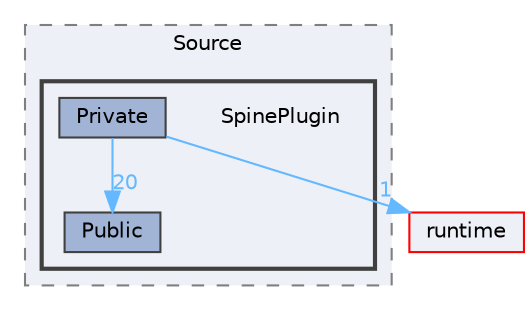 digraph "external/spine-runtimes/spine-ue/Plugins/SpinePlugin/Source/SpinePlugin"
{
 // LATEX_PDF_SIZE
  bgcolor="transparent";
  edge [fontname=Helvetica,fontsize=10,labelfontname=Helvetica,labelfontsize=10];
  node [fontname=Helvetica,fontsize=10,shape=box,height=0.2,width=0.4];
  compound=true
  subgraph clusterdir_071fab79c4a5c5cea6b7ab6b1c9498ea {
    graph [ bgcolor="#edf0f7", pencolor="grey50", label="Source", fontname=Helvetica,fontsize=10 style="filled,dashed", URL="dir_071fab79c4a5c5cea6b7ab6b1c9498ea.html",tooltip=""]
  subgraph clusterdir_f3d1b67f464386ac6e408a8c61abd82e {
    graph [ bgcolor="#edf0f7", pencolor="grey25", label="", fontname=Helvetica,fontsize=10 style="filled,bold", URL="dir_f3d1b67f464386ac6e408a8c61abd82e.html",tooltip=""]
    dir_f3d1b67f464386ac6e408a8c61abd82e [shape=plaintext, label="SpinePlugin"];
  dir_50122860599cc9709492cada60b21f8e [label="Private", fillcolor="#a2b4d6", color="grey25", style="filled", URL="dir_50122860599cc9709492cada60b21f8e.html",tooltip=""];
  dir_bbb2ff887c3c776362888f7f7ef29f9e [label="Public", fillcolor="#a2b4d6", color="grey25", style="filled", URL="dir_bbb2ff887c3c776362888f7f7ef29f9e.html",tooltip=""];
  }
  }
  dir_cb031e414f281a658b23dddb30bb9d2c [label="runtime", fillcolor="#edf0f7", color="red", style="filled", URL="dir_cb031e414f281a658b23dddb30bb9d2c.html",tooltip=""];
  dir_50122860599cc9709492cada60b21f8e->dir_bbb2ff887c3c776362888f7f7ef29f9e [headlabel="20", labeldistance=1.5 headhref="dir_000568_000591.html" href="dir_000568_000591.html" color="steelblue1" fontcolor="steelblue1"];
  dir_50122860599cc9709492cada60b21f8e->dir_cb031e414f281a658b23dddb30bb9d2c [headlabel="1", labeldistance=1.5 headhref="dir_000568_000628.html" href="dir_000568_000628.html" color="steelblue1" fontcolor="steelblue1"];
}
